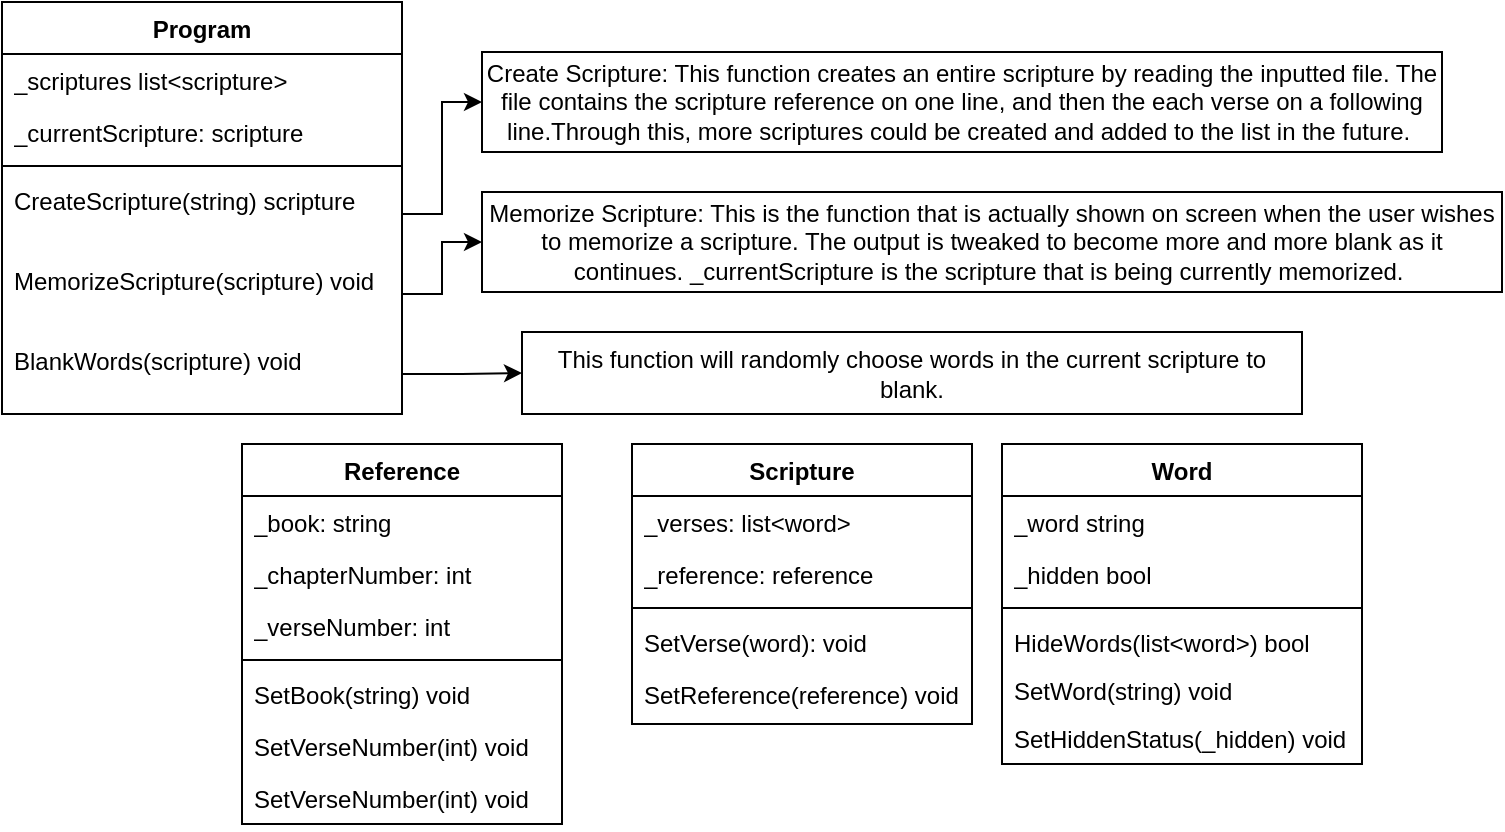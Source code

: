 <mxfile version="22.0.4" type="github">
  <diagram name="Page-1" id="A9dnQV6TjOurWoq4A4BT">
    <mxGraphModel dx="1050" dy="566" grid="1" gridSize="10" guides="1" tooltips="1" connect="1" arrows="1" fold="1" page="1" pageScale="1" pageWidth="850" pageHeight="1100" math="0" shadow="0">
      <root>
        <mxCell id="0" />
        <mxCell id="1" parent="0" />
        <mxCell id="mKjYwk-zmeOCFU2SHtQe-2" value="Scripture" style="swimlane;fontStyle=1;align=center;verticalAlign=top;childLayout=stackLayout;horizontal=1;startSize=26;horizontalStack=0;resizeParent=1;resizeParentMax=0;resizeLast=0;collapsible=1;marginBottom=0;whiteSpace=wrap;html=1;" parent="1" vertex="1">
          <mxGeometry x="345" y="246" width="170" height="140" as="geometry" />
        </mxCell>
        <mxCell id="mKjYwk-zmeOCFU2SHtQe-3" value="_verses: list&amp;lt;word&amp;gt;" style="text;strokeColor=none;fillColor=none;align=left;verticalAlign=top;spacingLeft=4;spacingRight=4;overflow=hidden;rotatable=0;points=[[0,0.5],[1,0.5]];portConstraint=eastwest;whiteSpace=wrap;html=1;" parent="mKjYwk-zmeOCFU2SHtQe-2" vertex="1">
          <mxGeometry y="26" width="170" height="26" as="geometry" />
        </mxCell>
        <mxCell id="mKjYwk-zmeOCFU2SHtQe-6" value="_reference: reference" style="text;strokeColor=none;fillColor=none;align=left;verticalAlign=top;spacingLeft=4;spacingRight=4;overflow=hidden;rotatable=0;points=[[0,0.5],[1,0.5]];portConstraint=eastwest;whiteSpace=wrap;html=1;" parent="mKjYwk-zmeOCFU2SHtQe-2" vertex="1">
          <mxGeometry y="52" width="170" height="26" as="geometry" />
        </mxCell>
        <mxCell id="mKjYwk-zmeOCFU2SHtQe-4" value="" style="line;strokeWidth=1;fillColor=none;align=left;verticalAlign=middle;spacingTop=-1;spacingLeft=3;spacingRight=3;rotatable=0;labelPosition=right;points=[];portConstraint=eastwest;strokeColor=inherit;" parent="mKjYwk-zmeOCFU2SHtQe-2" vertex="1">
          <mxGeometry y="78" width="170" height="8" as="geometry" />
        </mxCell>
        <mxCell id="mKjYwk-zmeOCFU2SHtQe-5" value="SetVerse(word): void" style="text;strokeColor=none;fillColor=none;align=left;verticalAlign=top;spacingLeft=4;spacingRight=4;overflow=hidden;rotatable=0;points=[[0,0.5],[1,0.5]];portConstraint=eastwest;whiteSpace=wrap;html=1;" parent="mKjYwk-zmeOCFU2SHtQe-2" vertex="1">
          <mxGeometry y="86" width="170" height="26" as="geometry" />
        </mxCell>
        <mxCell id="mKjYwk-zmeOCFU2SHtQe-7" value="SetReference(reference) void" style="text;strokeColor=none;fillColor=none;align=left;verticalAlign=top;spacingLeft=4;spacingRight=4;overflow=hidden;rotatable=0;points=[[0,0.5],[1,0.5]];portConstraint=eastwest;whiteSpace=wrap;html=1;" parent="mKjYwk-zmeOCFU2SHtQe-2" vertex="1">
          <mxGeometry y="112" width="170" height="28" as="geometry" />
        </mxCell>
        <mxCell id="mKjYwk-zmeOCFU2SHtQe-8" value="Reference" style="swimlane;fontStyle=1;align=center;verticalAlign=top;childLayout=stackLayout;horizontal=1;startSize=26;horizontalStack=0;resizeParent=1;resizeParentMax=0;resizeLast=0;collapsible=1;marginBottom=0;whiteSpace=wrap;html=1;" parent="1" vertex="1">
          <mxGeometry x="150" y="246" width="160" height="190" as="geometry" />
        </mxCell>
        <mxCell id="d4-eVnGkWVONa2Rrvj2k-16" value="_book: string" style="text;strokeColor=none;fillColor=none;align=left;verticalAlign=top;spacingLeft=4;spacingRight=4;overflow=hidden;rotatable=0;points=[[0,0.5],[1,0.5]];portConstraint=eastwest;whiteSpace=wrap;html=1;" parent="mKjYwk-zmeOCFU2SHtQe-8" vertex="1">
          <mxGeometry y="26" width="160" height="26" as="geometry" />
        </mxCell>
        <mxCell id="mKjYwk-zmeOCFU2SHtQe-18" value="_chapterNumber: int" style="text;strokeColor=none;fillColor=none;align=left;verticalAlign=top;spacingLeft=4;spacingRight=4;overflow=hidden;rotatable=0;points=[[0,0.5],[1,0.5]];portConstraint=eastwest;whiteSpace=wrap;html=1;" parent="mKjYwk-zmeOCFU2SHtQe-8" vertex="1">
          <mxGeometry y="52" width="160" height="26" as="geometry" />
        </mxCell>
        <mxCell id="mKjYwk-zmeOCFU2SHtQe-9" value="_verseNumber: int" style="text;strokeColor=none;fillColor=none;align=left;verticalAlign=top;spacingLeft=4;spacingRight=4;overflow=hidden;rotatable=0;points=[[0,0.5],[1,0.5]];portConstraint=eastwest;whiteSpace=wrap;html=1;" parent="mKjYwk-zmeOCFU2SHtQe-8" vertex="1">
          <mxGeometry y="78" width="160" height="26" as="geometry" />
        </mxCell>
        <mxCell id="mKjYwk-zmeOCFU2SHtQe-10" value="" style="line;strokeWidth=1;fillColor=none;align=left;verticalAlign=middle;spacingTop=-1;spacingLeft=3;spacingRight=3;rotatable=0;labelPosition=right;points=[];portConstraint=eastwest;strokeColor=inherit;" parent="mKjYwk-zmeOCFU2SHtQe-8" vertex="1">
          <mxGeometry y="104" width="160" height="8" as="geometry" />
        </mxCell>
        <mxCell id="d4-eVnGkWVONa2Rrvj2k-17" value="SetBook(string) void" style="text;strokeColor=none;fillColor=none;align=left;verticalAlign=top;spacingLeft=4;spacingRight=4;overflow=hidden;rotatable=0;points=[[0,0.5],[1,0.5]];portConstraint=eastwest;whiteSpace=wrap;html=1;" parent="mKjYwk-zmeOCFU2SHtQe-8" vertex="1">
          <mxGeometry y="112" width="160" height="26" as="geometry" />
        </mxCell>
        <mxCell id="mKjYwk-zmeOCFU2SHtQe-19" value="SetVerseNumber(int) void" style="text;strokeColor=none;fillColor=none;align=left;verticalAlign=top;spacingLeft=4;spacingRight=4;overflow=hidden;rotatable=0;points=[[0,0.5],[1,0.5]];portConstraint=eastwest;whiteSpace=wrap;html=1;" parent="mKjYwk-zmeOCFU2SHtQe-8" vertex="1">
          <mxGeometry y="138" width="160" height="26" as="geometry" />
        </mxCell>
        <mxCell id="mKjYwk-zmeOCFU2SHtQe-11" value="SetVerseNumber(int) void" style="text;strokeColor=none;fillColor=none;align=left;verticalAlign=top;spacingLeft=4;spacingRight=4;overflow=hidden;rotatable=0;points=[[0,0.5],[1,0.5]];portConstraint=eastwest;whiteSpace=wrap;html=1;" parent="mKjYwk-zmeOCFU2SHtQe-8" vertex="1">
          <mxGeometry y="164" width="160" height="26" as="geometry" />
        </mxCell>
        <mxCell id="mKjYwk-zmeOCFU2SHtQe-31" value="Create Scripture: This function creates an entire scripture by reading the inputted file. The file contains the scripture reference on one line, and then the each verse on a following line.Through this, more scriptures could be created and added to the list in the future.&amp;nbsp;" style="html=1;whiteSpace=wrap;" parent="1" vertex="1">
          <mxGeometry x="270" y="50" width="480" height="50" as="geometry" />
        </mxCell>
        <mxCell id="mKjYwk-zmeOCFU2SHtQe-32" value="Program" style="swimlane;fontStyle=1;align=center;verticalAlign=top;childLayout=stackLayout;horizontal=1;startSize=26;horizontalStack=0;resizeParent=1;resizeParentMax=0;resizeLast=0;collapsible=1;marginBottom=0;whiteSpace=wrap;html=1;" parent="1" vertex="1">
          <mxGeometry x="30" y="25" width="200" height="206" as="geometry" />
        </mxCell>
        <mxCell id="mKjYwk-zmeOCFU2SHtQe-39" value="_scriptures list&amp;lt;scripture&amp;gt;" style="text;strokeColor=none;fillColor=none;align=left;verticalAlign=top;spacingLeft=4;spacingRight=4;overflow=hidden;rotatable=0;points=[[0,0.5],[1,0.5]];portConstraint=eastwest;whiteSpace=wrap;html=1;" parent="mKjYwk-zmeOCFU2SHtQe-32" vertex="1">
          <mxGeometry y="26" width="200" height="26" as="geometry" />
        </mxCell>
        <mxCell id="mKjYwk-zmeOCFU2SHtQe-33" value="_currentScripture: scripture" style="text;strokeColor=none;fillColor=none;align=left;verticalAlign=top;spacingLeft=4;spacingRight=4;overflow=hidden;rotatable=0;points=[[0,0.5],[1,0.5]];portConstraint=eastwest;whiteSpace=wrap;html=1;" parent="mKjYwk-zmeOCFU2SHtQe-32" vertex="1">
          <mxGeometry y="52" width="200" height="26" as="geometry" />
        </mxCell>
        <mxCell id="mKjYwk-zmeOCFU2SHtQe-34" value="" style="line;strokeWidth=1;fillColor=none;align=left;verticalAlign=middle;spacingTop=-1;spacingLeft=3;spacingRight=3;rotatable=0;labelPosition=right;points=[];portConstraint=eastwest;strokeColor=inherit;" parent="mKjYwk-zmeOCFU2SHtQe-32" vertex="1">
          <mxGeometry y="78" width="200" height="8" as="geometry" />
        </mxCell>
        <mxCell id="mKjYwk-zmeOCFU2SHtQe-35" value="CreateScripture(string) scripture" style="text;strokeColor=none;fillColor=none;align=left;verticalAlign=top;spacingLeft=4;spacingRight=4;overflow=hidden;rotatable=0;points=[[0,0.5],[1,0.5]];portConstraint=eastwest;whiteSpace=wrap;html=1;" parent="mKjYwk-zmeOCFU2SHtQe-32" vertex="1">
          <mxGeometry y="86" width="200" height="40" as="geometry" />
        </mxCell>
        <mxCell id="d4-eVnGkWVONa2Rrvj2k-11" value="MemorizeScripture(scripture) void" style="text;strokeColor=none;fillColor=none;align=left;verticalAlign=top;spacingLeft=4;spacingRight=4;overflow=hidden;rotatable=0;points=[[0,0.5],[1,0.5]];portConstraint=eastwest;whiteSpace=wrap;html=1;" parent="mKjYwk-zmeOCFU2SHtQe-32" vertex="1">
          <mxGeometry y="126" width="200" height="40" as="geometry" />
        </mxCell>
        <mxCell id="mKjYwk-zmeOCFU2SHtQe-36" value="BlankWords(scripture) void" style="text;strokeColor=none;fillColor=none;align=left;verticalAlign=top;spacingLeft=4;spacingRight=4;overflow=hidden;rotatable=0;points=[[0,0.5],[1,0.5]];portConstraint=eastwest;whiteSpace=wrap;html=1;" parent="mKjYwk-zmeOCFU2SHtQe-32" vertex="1">
          <mxGeometry y="166" width="200" height="40" as="geometry" />
        </mxCell>
        <mxCell id="mKjYwk-zmeOCFU2SHtQe-37" style="edgeStyle=orthogonalEdgeStyle;rounded=0;orthogonalLoop=1;jettySize=auto;html=1;exitX=1;exitY=0.5;exitDx=0;exitDy=0;entryX=0;entryY=0.5;entryDx=0;entryDy=0;" parent="1" source="mKjYwk-zmeOCFU2SHtQe-35" target="mKjYwk-zmeOCFU2SHtQe-31" edge="1">
          <mxGeometry relative="1" as="geometry" />
        </mxCell>
        <mxCell id="mKjYwk-zmeOCFU2SHtQe-38" value="Memorize Scripture: This is the function that is actually shown on screen when the user wishes to memorize a scripture. The output is tweaked to become more and more blank as it continues. _currentScripture is the scripture that is being currently memorized.&amp;nbsp;" style="html=1;whiteSpace=wrap;" parent="1" vertex="1">
          <mxGeometry x="270" y="120" width="510" height="50" as="geometry" />
        </mxCell>
        <mxCell id="d4-eVnGkWVONa2Rrvj2k-13" style="edgeStyle=orthogonalEdgeStyle;rounded=0;orthogonalLoop=1;jettySize=auto;html=1;exitX=1;exitY=0.5;exitDx=0;exitDy=0;entryX=0;entryY=0.5;entryDx=0;entryDy=0;" parent="1" source="d4-eVnGkWVONa2Rrvj2k-11" target="mKjYwk-zmeOCFU2SHtQe-38" edge="1">
          <mxGeometry relative="1" as="geometry" />
        </mxCell>
        <mxCell id="d4-eVnGkWVONa2Rrvj2k-14" value="This function will randomly choose words in the current scripture to blank." style="html=1;whiteSpace=wrap;" parent="1" vertex="1">
          <mxGeometry x="290" y="190" width="390" height="41" as="geometry" />
        </mxCell>
        <mxCell id="d4-eVnGkWVONa2Rrvj2k-15" style="edgeStyle=orthogonalEdgeStyle;rounded=0;orthogonalLoop=1;jettySize=auto;html=1;exitX=1;exitY=0.5;exitDx=0;exitDy=0;entryX=0;entryY=0.5;entryDx=0;entryDy=0;" parent="1" source="mKjYwk-zmeOCFU2SHtQe-36" target="d4-eVnGkWVONa2Rrvj2k-14" edge="1">
          <mxGeometry relative="1" as="geometry" />
        </mxCell>
        <mxCell id="5g2B7TEldaAk_3ZJQYHv-1" value="Word" style="swimlane;fontStyle=1;align=center;verticalAlign=top;childLayout=stackLayout;horizontal=1;startSize=26;horizontalStack=0;resizeParent=1;resizeParentMax=0;resizeLast=0;collapsible=1;marginBottom=0;whiteSpace=wrap;html=1;" vertex="1" parent="1">
          <mxGeometry x="530" y="246" width="180" height="160" as="geometry" />
        </mxCell>
        <mxCell id="5g2B7TEldaAk_3ZJQYHv-2" value="_word string" style="text;strokeColor=none;fillColor=none;align=left;verticalAlign=top;spacingLeft=4;spacingRight=4;overflow=hidden;rotatable=0;points=[[0,0.5],[1,0.5]];portConstraint=eastwest;whiteSpace=wrap;html=1;" vertex="1" parent="5g2B7TEldaAk_3ZJQYHv-1">
          <mxGeometry y="26" width="180" height="26" as="geometry" />
        </mxCell>
        <mxCell id="5g2B7TEldaAk_3ZJQYHv-8" value="_hidden bool" style="text;strokeColor=none;fillColor=none;align=left;verticalAlign=top;spacingLeft=4;spacingRight=4;overflow=hidden;rotatable=0;points=[[0,0.5],[1,0.5]];portConstraint=eastwest;whiteSpace=wrap;html=1;" vertex="1" parent="5g2B7TEldaAk_3ZJQYHv-1">
          <mxGeometry y="52" width="180" height="26" as="geometry" />
        </mxCell>
        <mxCell id="5g2B7TEldaAk_3ZJQYHv-3" value="" style="line;strokeWidth=1;fillColor=none;align=left;verticalAlign=middle;spacingTop=-1;spacingLeft=3;spacingRight=3;rotatable=0;labelPosition=right;points=[];portConstraint=eastwest;strokeColor=inherit;" vertex="1" parent="5g2B7TEldaAk_3ZJQYHv-1">
          <mxGeometry y="78" width="180" height="8" as="geometry" />
        </mxCell>
        <mxCell id="5g2B7TEldaAk_3ZJQYHv-4" value="HideWords(list&amp;lt;word&amp;gt;) bool" style="text;strokeColor=none;fillColor=none;align=left;verticalAlign=top;spacingLeft=4;spacingRight=4;overflow=hidden;rotatable=0;points=[[0,0.5],[1,0.5]];portConstraint=eastwest;whiteSpace=wrap;html=1;" vertex="1" parent="5g2B7TEldaAk_3ZJQYHv-1">
          <mxGeometry y="86" width="180" height="24" as="geometry" />
        </mxCell>
        <mxCell id="5g2B7TEldaAk_3ZJQYHv-7" value="SetWord(string) void" style="text;strokeColor=none;fillColor=none;align=left;verticalAlign=top;spacingLeft=4;spacingRight=4;overflow=hidden;rotatable=0;points=[[0,0.5],[1,0.5]];portConstraint=eastwest;whiteSpace=wrap;html=1;" vertex="1" parent="5g2B7TEldaAk_3ZJQYHv-1">
          <mxGeometry y="110" width="180" height="24" as="geometry" />
        </mxCell>
        <mxCell id="5g2B7TEldaAk_3ZJQYHv-9" value="SetHiddenStatus(_hidden) void" style="text;strokeColor=none;fillColor=none;align=left;verticalAlign=top;spacingLeft=4;spacingRight=4;overflow=hidden;rotatable=0;points=[[0,0.5],[1,0.5]];portConstraint=eastwest;whiteSpace=wrap;html=1;" vertex="1" parent="5g2B7TEldaAk_3ZJQYHv-1">
          <mxGeometry y="134" width="180" height="26" as="geometry" />
        </mxCell>
      </root>
    </mxGraphModel>
  </diagram>
</mxfile>

